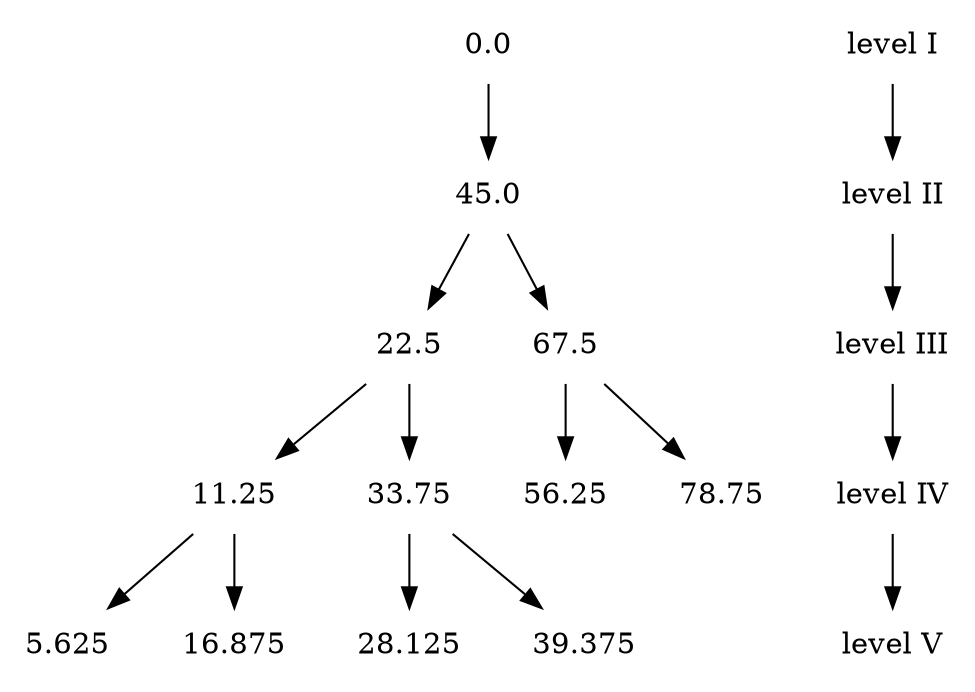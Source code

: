 digraph g {
	node [shape=plaintext]
	0.0 -> 45.0;
	45.0 -> 22.5; 45.0  -> 67.5;
	22.5 -> 11.25; 
	67.5 -> 56.25;
	22.5 -> 33.75;	
	67.5 -> 78.75;

	11.25 -> 5.625;  11.25 -> 16.875;
	33.75 -> 28.125; 33.75 -> 39.375;

	"level I" -> "level II" -> "level III" -> "level IV" -> "level V"
}
